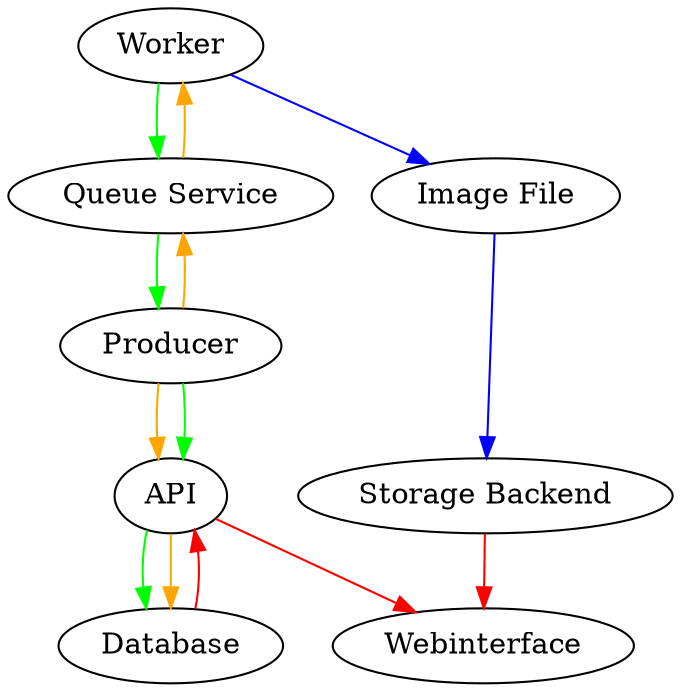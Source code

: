 digraph {
  API -> Database [color=green];
  API -> Database [color=orange];
  Database -> API [color=red];
  API -> Webinterface [color=red];
  Producer -> API [color=orange];
  Producer -> API [color=green];
  Producer -> "Queue Service" [color=orange];
  "Queue Service" -> Worker [color=orange];
  Worker -> "Image File" [color=blue];
  Worker -> "Queue Service" [color=green];
  "Queue Service" -> Producer [color=green];
  "Image File" -> "Storage Backend" [color=blue];
  "Storage Backend" -> Webinterface [color=red];
}
